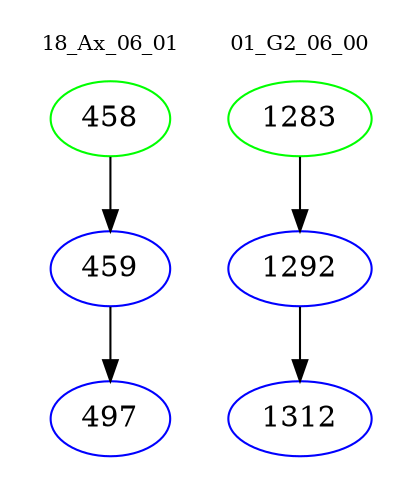 digraph{
subgraph cluster_0 {
color = white
label = "18_Ax_06_01";
fontsize=10;
T0_458 [label="458", color="green"]
T0_458 -> T0_459 [color="black"]
T0_459 [label="459", color="blue"]
T0_459 -> T0_497 [color="black"]
T0_497 [label="497", color="blue"]
}
subgraph cluster_1 {
color = white
label = "01_G2_06_00";
fontsize=10;
T1_1283 [label="1283", color="green"]
T1_1283 -> T1_1292 [color="black"]
T1_1292 [label="1292", color="blue"]
T1_1292 -> T1_1312 [color="black"]
T1_1312 [label="1312", color="blue"]
}
}
